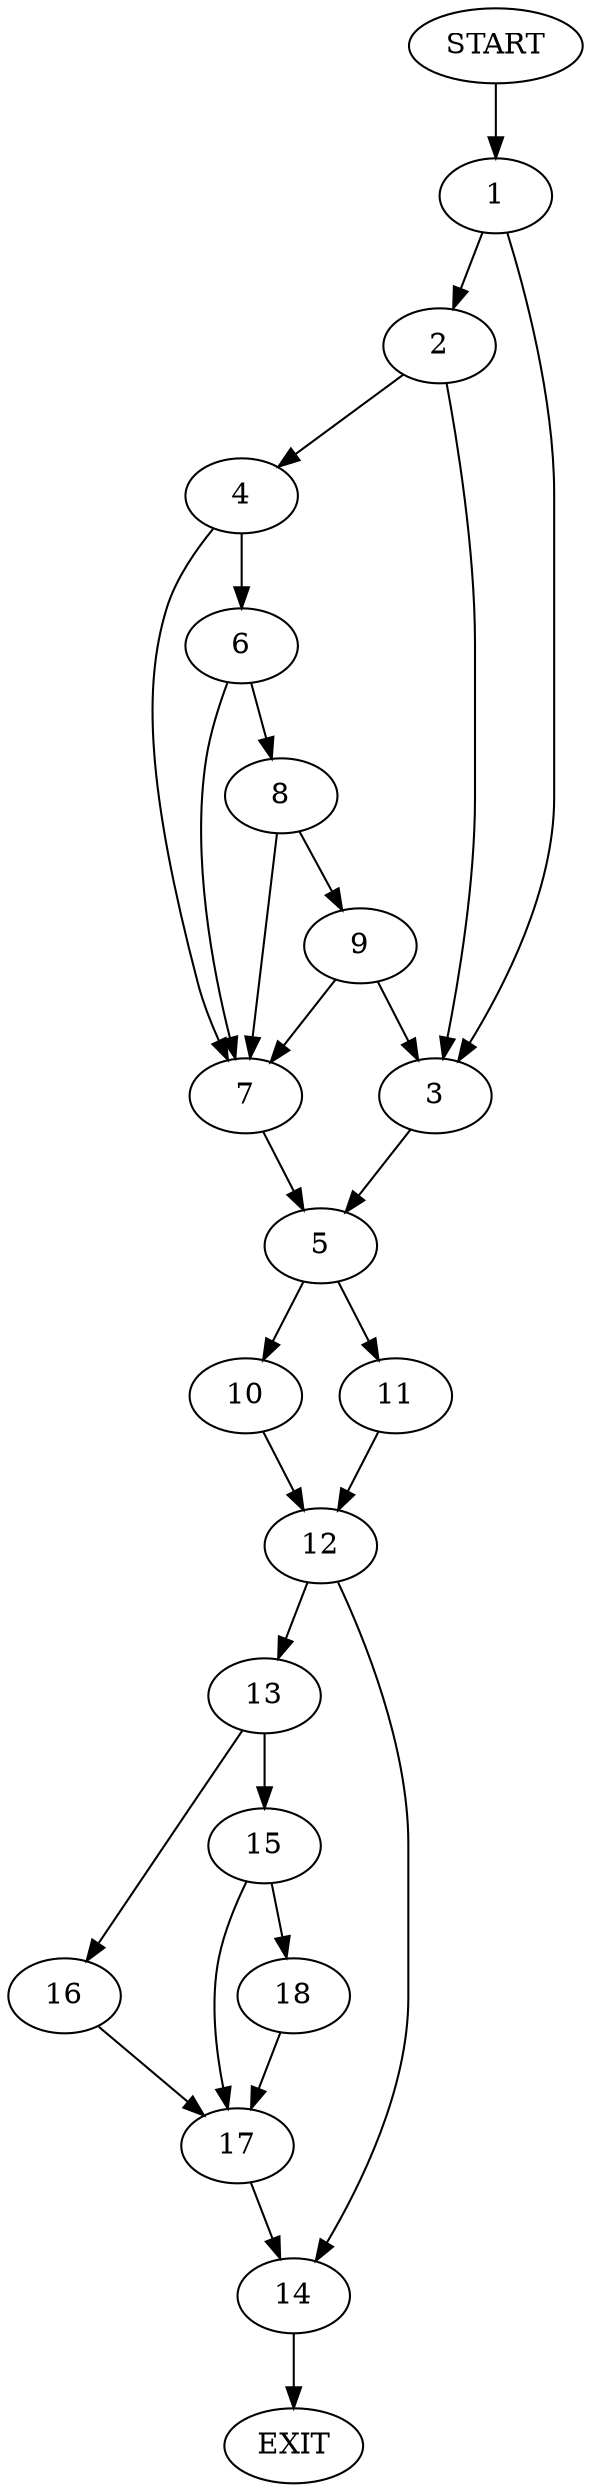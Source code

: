 digraph {
0 [label="START"]
19 [label="EXIT"]
0 -> 1
1 -> 2
1 -> 3
2 -> 4
2 -> 3
3 -> 5
4 -> 6
4 -> 7
7 -> 5
6 -> 8
6 -> 7
8 -> 7
8 -> 9
9 -> 7
9 -> 3
5 -> 10
5 -> 11
11 -> 12
10 -> 12
12 -> 13
12 -> 14
14 -> 19
13 -> 15
13 -> 16
16 -> 17
15 -> 18
15 -> 17
17 -> 14
18 -> 17
}
